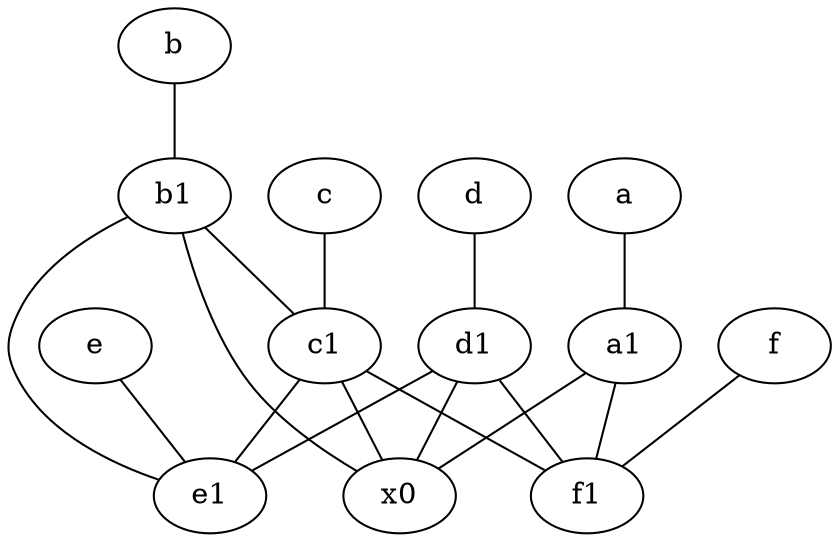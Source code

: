 graph {
	node [labelfontsize=50]
	x0 [labelfontsize=50]
	c [labelfontsize=50 pos="4.5,2!"]
	f1 [labelfontsize=50 pos="3,8!"]
	d [labelfontsize=50 pos="2,5!"]
	c1 [labelfontsize=50 pos="4.5,3!"]
	f [labelfontsize=50 pos="3,9!"]
	a [labelfontsize=50 pos="8,2!"]
	e1 [labelfontsize=50 pos="7,7!"]
	e [labelfontsize=50 pos="7,9!"]
	d1 [labelfontsize=50 pos="3,5!"]
	b1 [labelfontsize=50 pos="9,4!"]
	b [labelfontsize=50 pos="10,4!"]
	a1 [labelfontsize=50 pos="8,3!"]
	f -- f1
	b -- b1
	a1 -- x0
	b1 -- e1
	a -- a1
	d -- d1
	c1 -- x0
	c -- c1
	c1 -- e1
	b1 -- x0
	d1 -- f1
	a1 -- f1
	e -- e1
	b1 -- c1
	d1 -- x0
	c1 -- f1
	d1 -- e1
}
